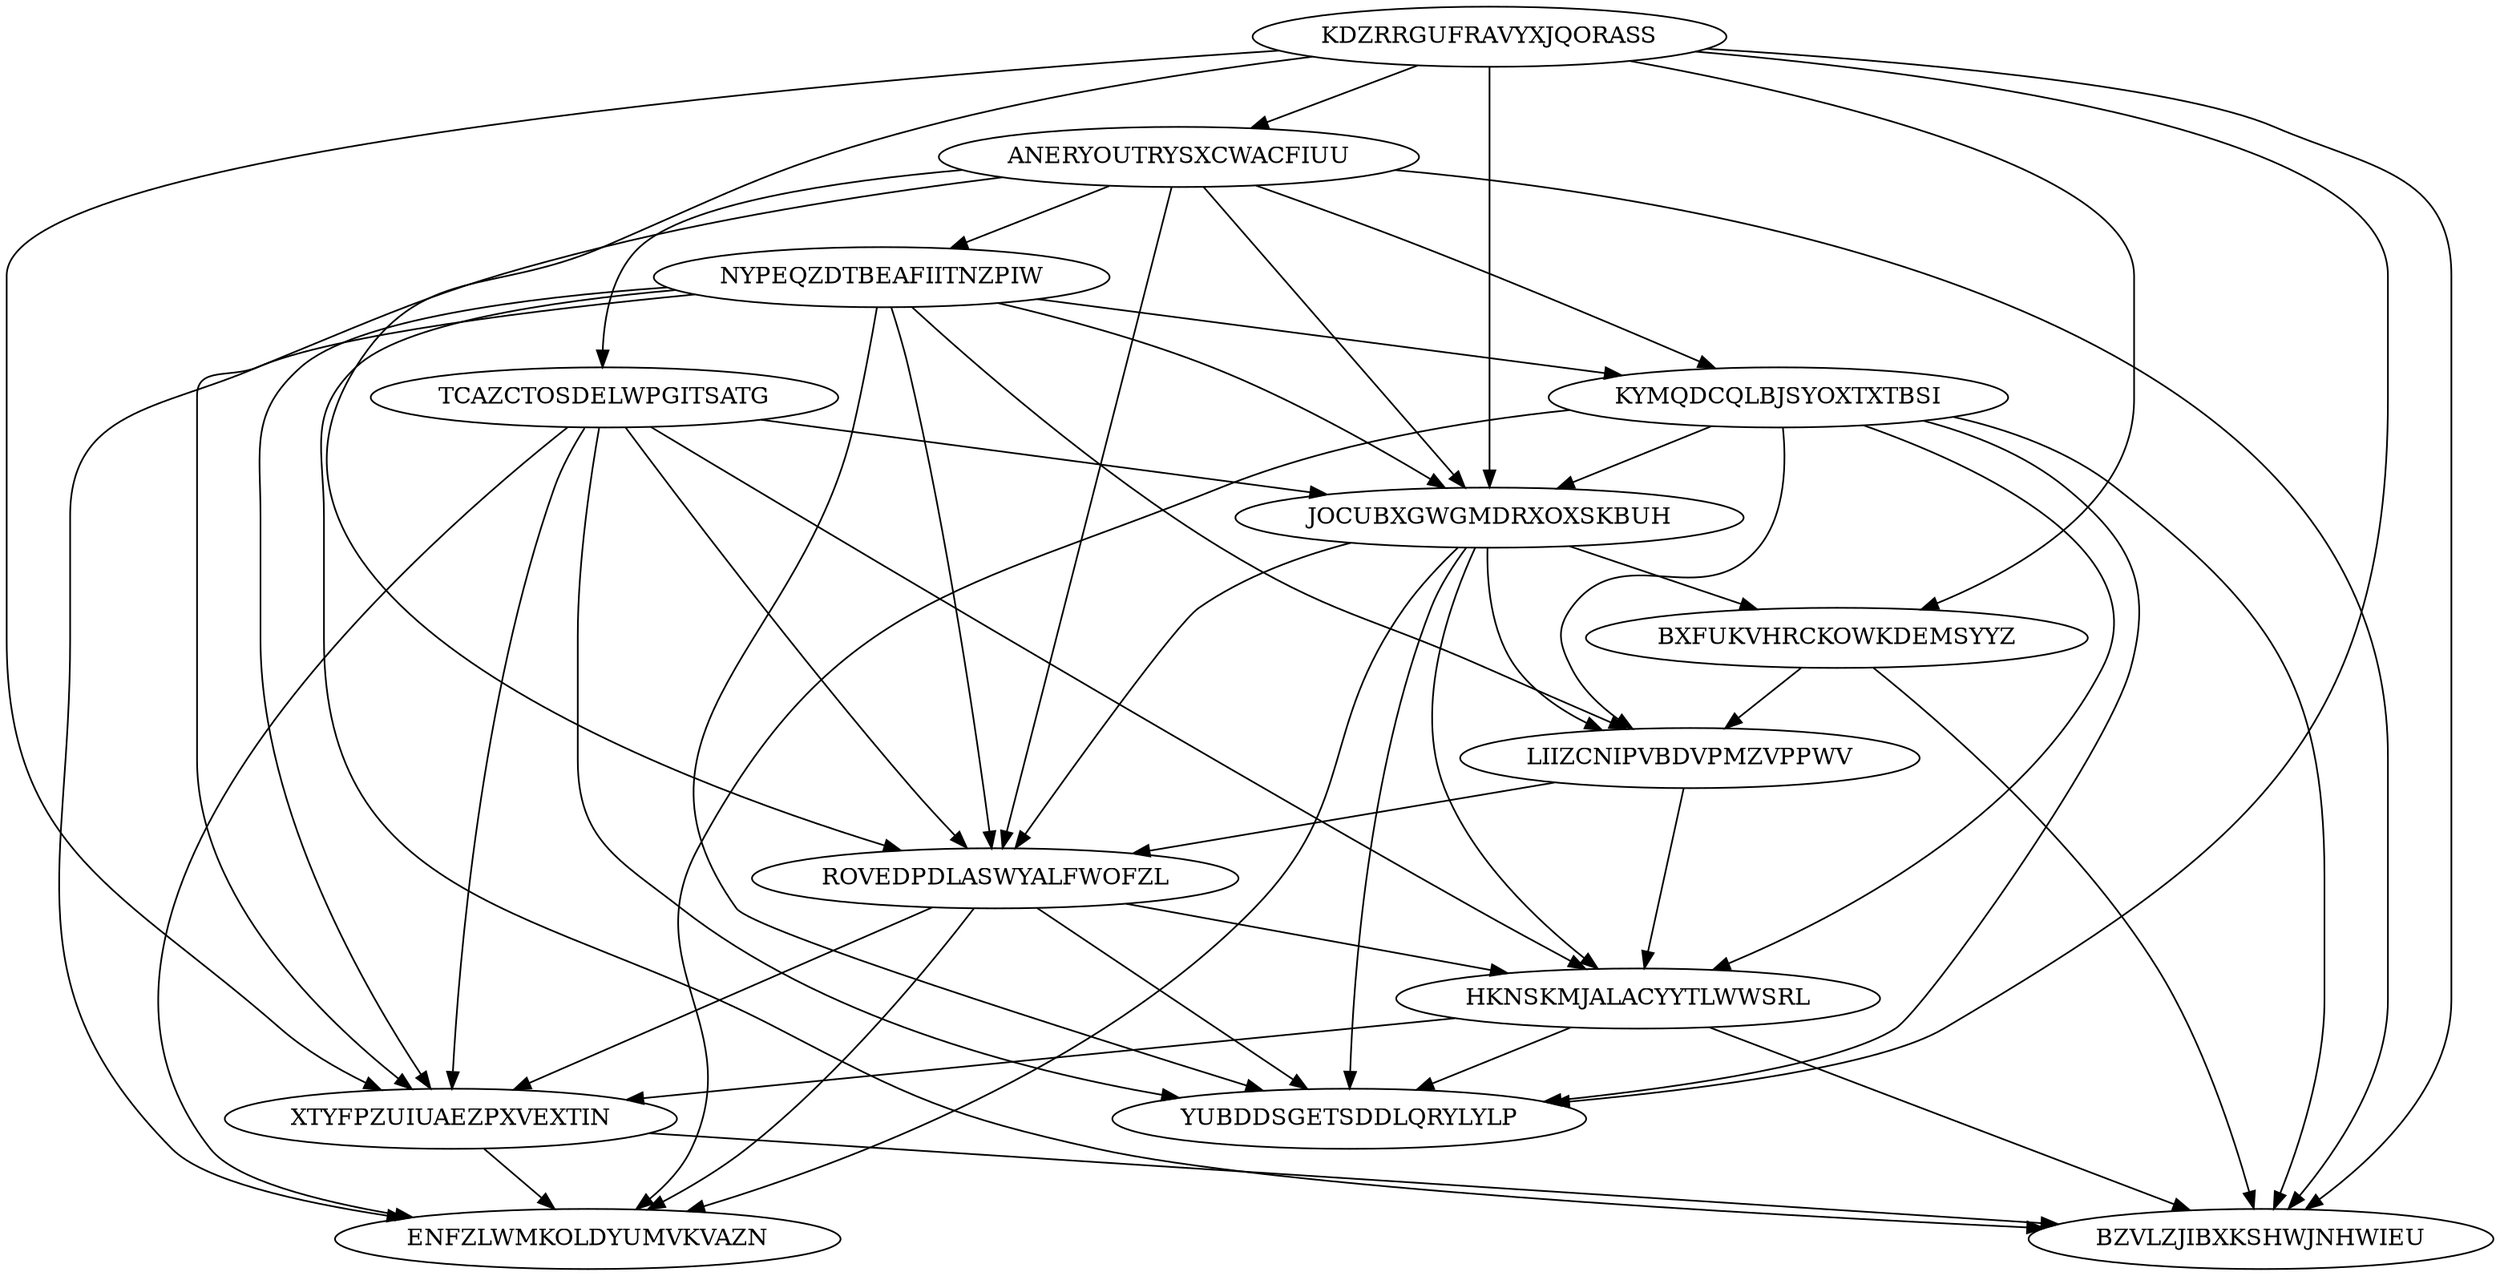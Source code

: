 digraph N14M53 {
	KDZRRGUFRAVYXJQORASS	[Weight=14];
	ANERYOUTRYSXCWACFIUU	[Weight=18];
	TCAZCTOSDELWPGITSATG	[Weight=17];
	NYPEQZDTBEAFIITNZPIW	[Weight=13];
	KYMQDCQLBJSYOXTXTBSI	[Weight=17];
	JOCUBXGWGMDRXOXSKBUH	[Weight=14];
	BXFUKVHRCKOWKDEMSYYZ	[Weight=14];
	LIIZCNIPVBDVPMZVPPWV	[Weight=12];
	ROVEDPDLASWYALFWOFZL	[Weight=10];
	HKNSKMJALACYYTLWWSRL	[Weight=10];
	XTYFPZUIUAEZPXVEXTIN	[Weight=20];
	ENFZLWMKOLDYUMVKVAZN	[Weight=10];
	BZVLZJIBXKSHWJNHWIEU	[Weight=13];
	YUBDDSGETSDDLQRYLYLP	[Weight=13];
	BXFUKVHRCKOWKDEMSYYZ -> LIIZCNIPVBDVPMZVPPWV [Weight=18];
	TCAZCTOSDELWPGITSATG -> ROVEDPDLASWYALFWOFZL [Weight=11];
	JOCUBXGWGMDRXOXSKBUH -> BXFUKVHRCKOWKDEMSYYZ [Weight=12];
	KYMQDCQLBJSYOXTXTBSI -> JOCUBXGWGMDRXOXSKBUH [Weight=18];
	NYPEQZDTBEAFIITNZPIW -> LIIZCNIPVBDVPMZVPPWV [Weight=11];
	ANERYOUTRYSXCWACFIUU -> ROVEDPDLASWYALFWOFZL [Weight=14];
	KYMQDCQLBJSYOXTXTBSI -> YUBDDSGETSDDLQRYLYLP [Weight=14];
	ANERYOUTRYSXCWACFIUU -> BZVLZJIBXKSHWJNHWIEU [Weight=13];
	ANERYOUTRYSXCWACFIUU -> KYMQDCQLBJSYOXTXTBSI [Weight=18];
	JOCUBXGWGMDRXOXSKBUH -> LIIZCNIPVBDVPMZVPPWV [Weight=17];
	ANERYOUTRYSXCWACFIUU -> TCAZCTOSDELWPGITSATG [Weight=16];
	NYPEQZDTBEAFIITNZPIW -> BZVLZJIBXKSHWJNHWIEU [Weight=18];
	JOCUBXGWGMDRXOXSKBUH -> ROVEDPDLASWYALFWOFZL [Weight=11];
	HKNSKMJALACYYTLWWSRL -> YUBDDSGETSDDLQRYLYLP [Weight=10];
	NYPEQZDTBEAFIITNZPIW -> ROVEDPDLASWYALFWOFZL [Weight=12];
	ANERYOUTRYSXCWACFIUU -> XTYFPZUIUAEZPXVEXTIN [Weight=11];
	HKNSKMJALACYYTLWWSRL -> XTYFPZUIUAEZPXVEXTIN [Weight=18];
	HKNSKMJALACYYTLWWSRL -> BZVLZJIBXKSHWJNHWIEU [Weight=14];
	NYPEQZDTBEAFIITNZPIW -> ENFZLWMKOLDYUMVKVAZN [Weight=18];
	KYMQDCQLBJSYOXTXTBSI -> BZVLZJIBXKSHWJNHWIEU [Weight=20];
	JOCUBXGWGMDRXOXSKBUH -> YUBDDSGETSDDLQRYLYLP [Weight=19];
	XTYFPZUIUAEZPXVEXTIN -> BZVLZJIBXKSHWJNHWIEU [Weight=11];
	ROVEDPDLASWYALFWOFZL -> HKNSKMJALACYYTLWWSRL [Weight=16];
	ROVEDPDLASWYALFWOFZL -> XTYFPZUIUAEZPXVEXTIN [Weight=12];
	KDZRRGUFRAVYXJQORASS -> BXFUKVHRCKOWKDEMSYYZ [Weight=16];
	TCAZCTOSDELWPGITSATG -> ENFZLWMKOLDYUMVKVAZN [Weight=14];
	TCAZCTOSDELWPGITSATG -> XTYFPZUIUAEZPXVEXTIN [Weight=17];
	KDZRRGUFRAVYXJQORASS -> ANERYOUTRYSXCWACFIUU [Weight=16];
	NYPEQZDTBEAFIITNZPIW -> YUBDDSGETSDDLQRYLYLP [Weight=18];
	ROVEDPDLASWYALFWOFZL -> ENFZLWMKOLDYUMVKVAZN [Weight=18];
	ANERYOUTRYSXCWACFIUU -> NYPEQZDTBEAFIITNZPIW [Weight=19];
	LIIZCNIPVBDVPMZVPPWV -> HKNSKMJALACYYTLWWSRL [Weight=20];
	NYPEQZDTBEAFIITNZPIW -> JOCUBXGWGMDRXOXSKBUH [Weight=10];
	NYPEQZDTBEAFIITNZPIW -> XTYFPZUIUAEZPXVEXTIN [Weight=14];
	TCAZCTOSDELWPGITSATG -> JOCUBXGWGMDRXOXSKBUH [Weight=13];
	BXFUKVHRCKOWKDEMSYYZ -> BZVLZJIBXKSHWJNHWIEU [Weight=18];
	NYPEQZDTBEAFIITNZPIW -> KYMQDCQLBJSYOXTXTBSI [Weight=16];
	XTYFPZUIUAEZPXVEXTIN -> ENFZLWMKOLDYUMVKVAZN [Weight=11];
	KYMQDCQLBJSYOXTXTBSI -> ENFZLWMKOLDYUMVKVAZN [Weight=17];
	KYMQDCQLBJSYOXTXTBSI -> LIIZCNIPVBDVPMZVPPWV [Weight=19];
	TCAZCTOSDELWPGITSATG -> YUBDDSGETSDDLQRYLYLP [Weight=20];
	JOCUBXGWGMDRXOXSKBUH -> HKNSKMJALACYYTLWWSRL [Weight=10];
	ANERYOUTRYSXCWACFIUU -> JOCUBXGWGMDRXOXSKBUH [Weight=13];
	KYMQDCQLBJSYOXTXTBSI -> HKNSKMJALACYYTLWWSRL [Weight=12];
	KDZRRGUFRAVYXJQORASS -> YUBDDSGETSDDLQRYLYLP [Weight=18];
	LIIZCNIPVBDVPMZVPPWV -> ROVEDPDLASWYALFWOFZL [Weight=10];
	TCAZCTOSDELWPGITSATG -> HKNSKMJALACYYTLWWSRL [Weight=18];
	KDZRRGUFRAVYXJQORASS -> BZVLZJIBXKSHWJNHWIEU [Weight=18];
	KDZRRGUFRAVYXJQORASS -> JOCUBXGWGMDRXOXSKBUH [Weight=19];
	ROVEDPDLASWYALFWOFZL -> YUBDDSGETSDDLQRYLYLP [Weight=10];
	KDZRRGUFRAVYXJQORASS -> XTYFPZUIUAEZPXVEXTIN [Weight=20];
	KDZRRGUFRAVYXJQORASS -> ROVEDPDLASWYALFWOFZL [Weight=12];
	JOCUBXGWGMDRXOXSKBUH -> ENFZLWMKOLDYUMVKVAZN [Weight=18];
}
